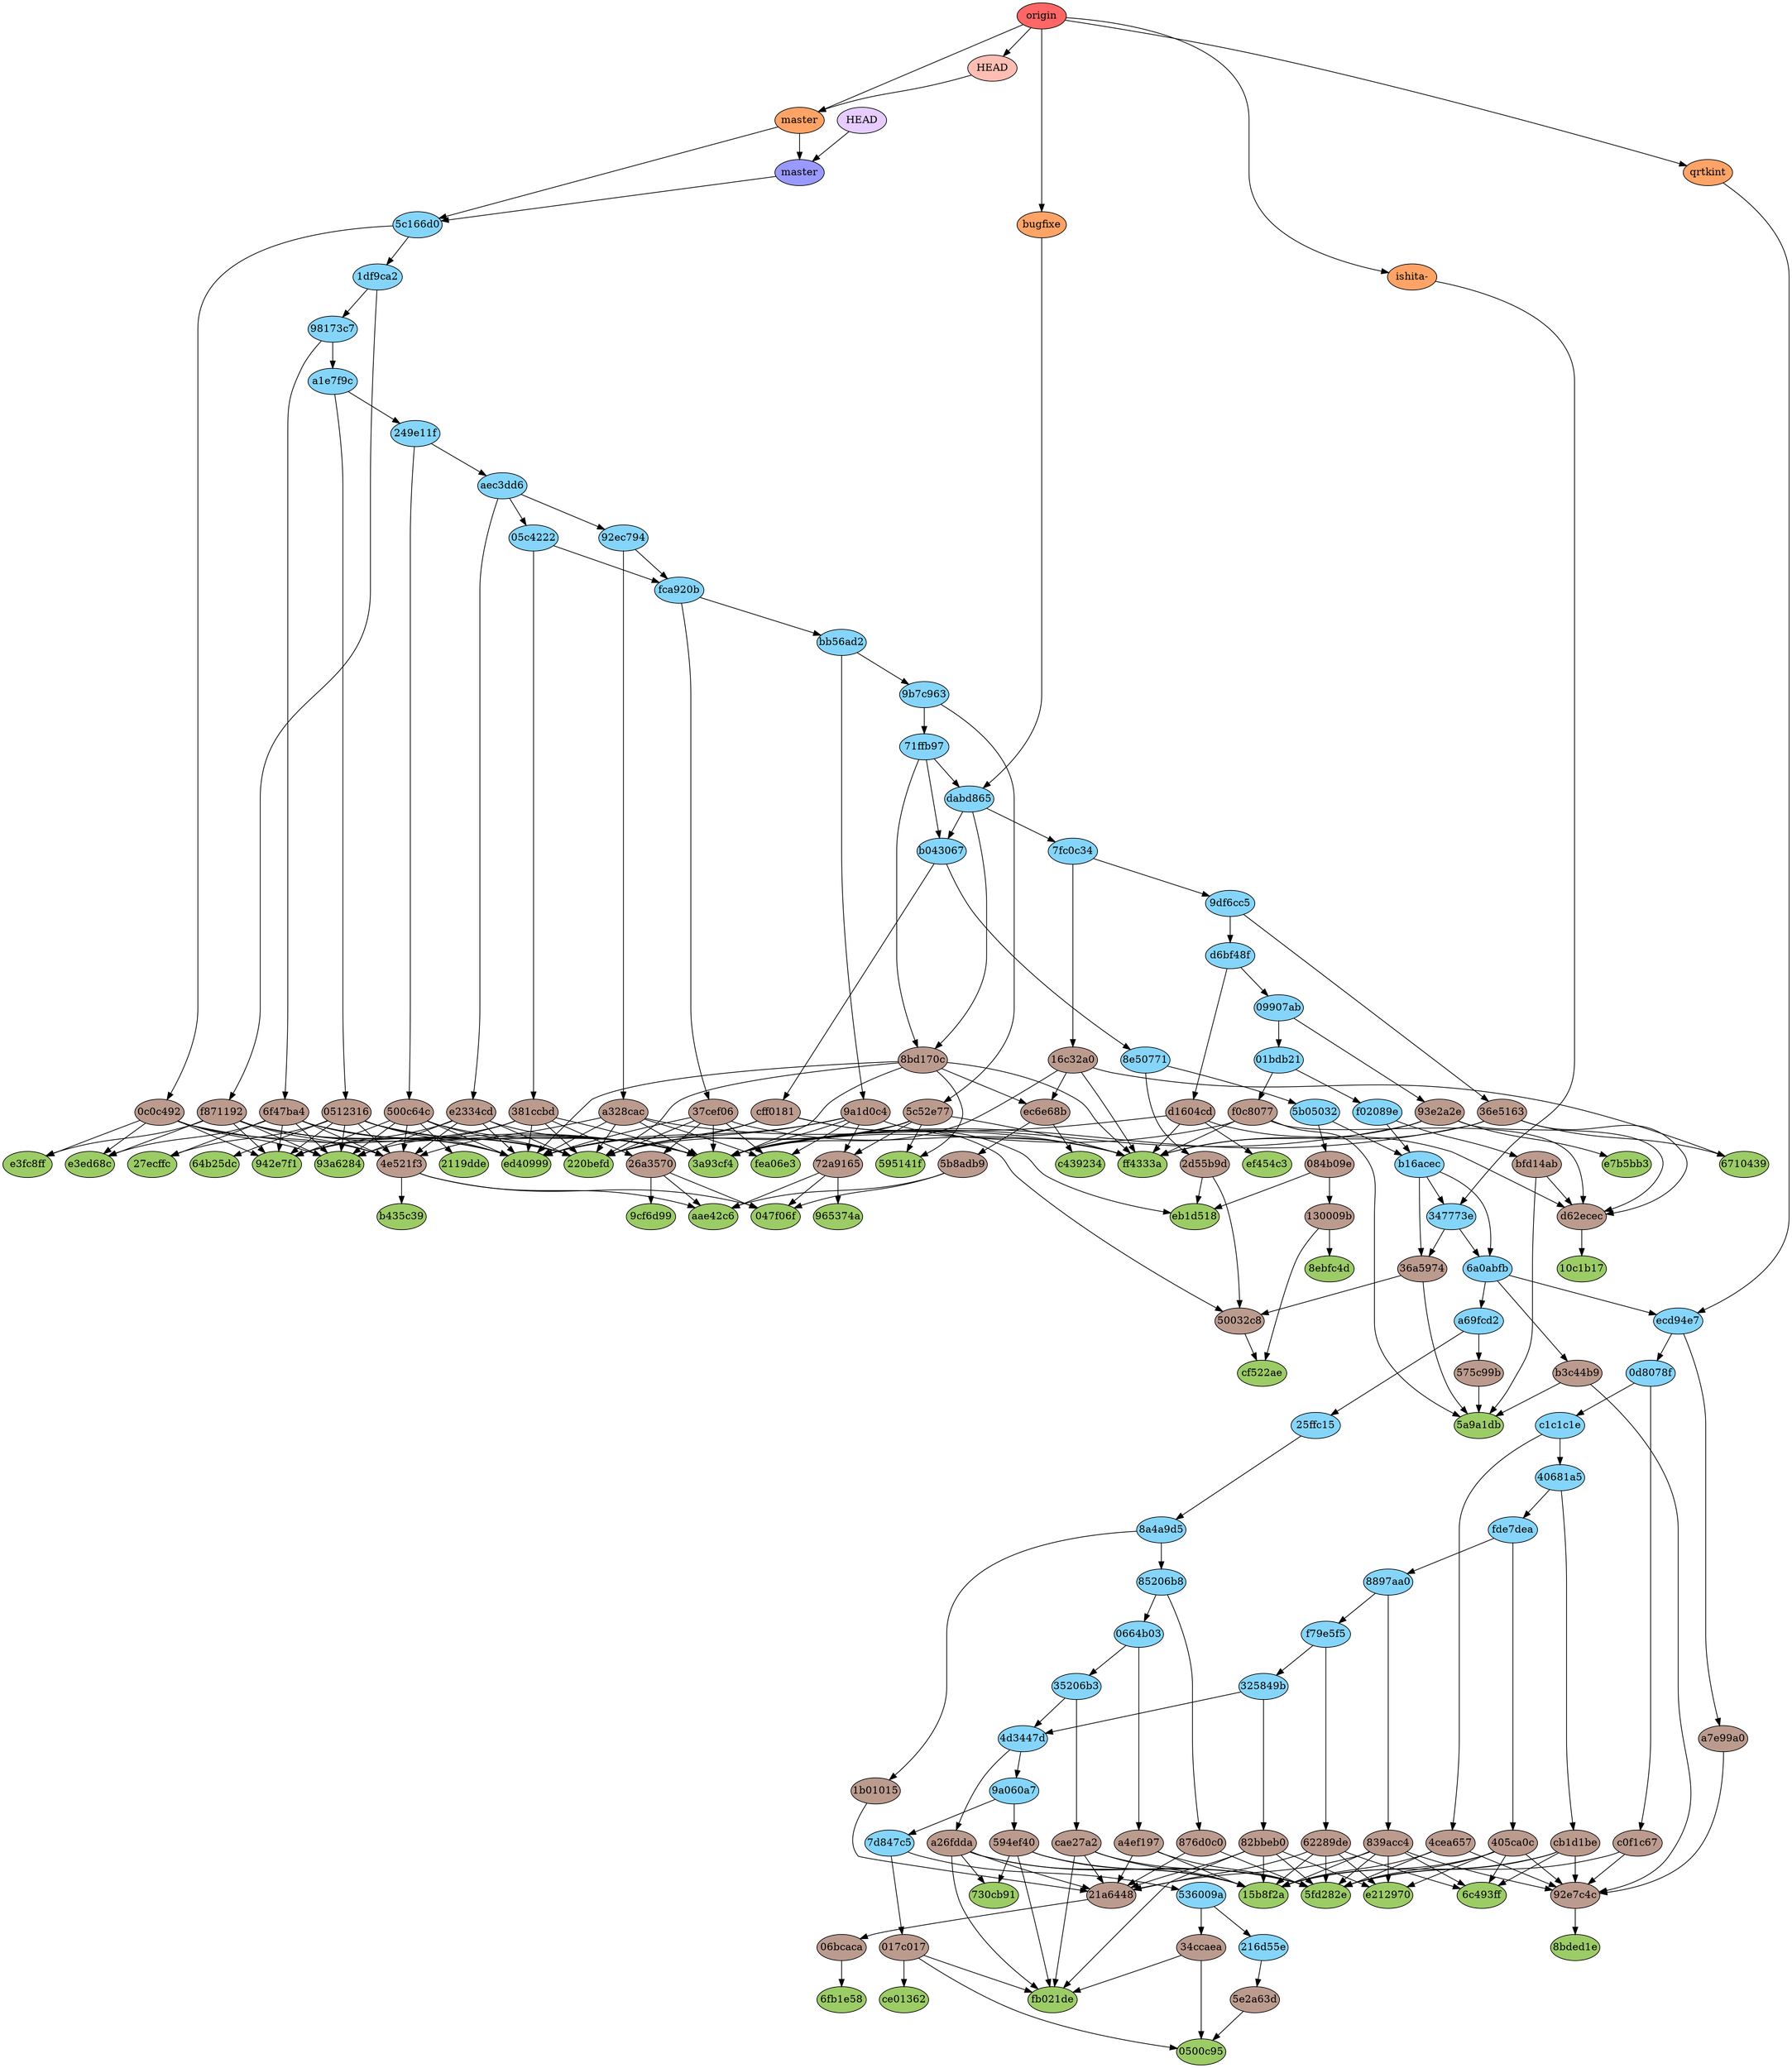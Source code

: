 digraph auto {
	graph [bgcolor=transparent]
	node [fixedsize=true style=filled width=0.95]
	"047f06f6e6db878ae806b4386cb67c5c65669c91" [label="047f06f" fillcolor="#9ccc66"]
	"0500c950fe3e613cc80afd29a1e85a3614adc4c1" [label="0500c95" fillcolor="#9ccc66"]
	"10c1b1732b5a1932a5a3cd221808e5373e6e3ef1" [label="10c1b17" fillcolor="#9ccc66"]
	"15b8f2a8ffc8a7789b65fdcf2505f23ea9e4dde0" [label="15b8f2a" fillcolor="#9ccc66"]
	"2119ddef2b29ced0266014b93022da0040ebf4f9" [label="2119dde" fillcolor="#9ccc66"]
	"220befd3eb187a065f19f1f2a4a3ea4c704ec2a5" [label="220befd" fillcolor="#9ccc66"]
	"27ecffc479c96724b025e0a12fc893d2c41cd76e" [label="27ecffc" fillcolor="#9ccc66"]
	"3a93cf41b073399e5b48da6497bfff6e71da850b" [label="3a93cf4" fillcolor="#9ccc66"]
	"595141fcd64e77dde0ffc167f0c5362eb2e951b0" [label="595141f" fillcolor="#9ccc66"]
	"5a9a1dbdf51e52a58fd230be52b2115935e9c363" [label="5a9a1db" fillcolor="#9ccc66"]
	"5fd282e2f0542f94afaadccaa871b5bc6c871693" [label="5fd282e" fillcolor="#9ccc66"]
	"64b25dc35be3bbd475967bfdefd58223c6245d0c" [label="64b25dc" fillcolor="#9ccc66"]
	"67104398f46ebd220b8af3d016b35fb2ce28f8ec" [label=6710439 fillcolor="#9ccc66"]
	"6c493ff740f9380390d5c9ddef4af18697ac9375" [label="6c493ff" fillcolor="#9ccc66"]
	"6fb1e5822c0f7bd86609bd42f48973979c6fa4ce" [label="6fb1e58" fillcolor="#9ccc66"]
	"730cb91b1592c4a3bb8d80e7ff44d58f1f8a5109" [label="730cb91" fillcolor="#9ccc66"]
	"8bded1e17af7b39ba73e827c0a2414e0e3b9350d" [label="8bded1e" fillcolor="#9ccc66"]
	"8ebfc4d063f6cab545ea313afaaffcea7975fadd" [label="8ebfc4d" fillcolor="#9ccc66"]
	"93a6284696c82bc0aea914e0649326c66cad96df" [label="93a6284" fillcolor="#9ccc66"]
	"942e7f14a3049b6aefa887670ac47e9a0e651308" [label="942e7f1" fillcolor="#9ccc66"]
	"965374ac19f5c8a7ec3686f91665389cc47de4a6" [label="965374a" fillcolor="#9ccc66"]
	"9cf6d992ecfae839009583be6e601309c93bf944" [label="9cf6d99" fillcolor="#9ccc66"]
	aae42c6b70214e6048d4e55a1f51458e465f2ba4 [label=aae42c6 fillcolor="#9ccc66"]
	b435c393f4cc6520bf7798828ee2f5de5afcc956 [label=b435c39 fillcolor="#9ccc66"]
	c4392348ef2c71893965b9c6a57dea7fb0410503 [label=c439234 fillcolor="#9ccc66"]
	ce013625030ba8dba906f756967f9e9ca394464a [label=ce01362 fillcolor="#9ccc66"]
	cf522aecc4925a0bd7f5a736307ba09e1e15bf99 [label=cf522ae fillcolor="#9ccc66"]
	e2129701f1a4d54dc44f03c93bca0a2aec7c5449 [label=e212970 fillcolor="#9ccc66"]
	e3ed68c468356cee1a5644b7b325bda7ba07d34e [label=e3ed68c fillcolor="#9ccc66"]
	e3fc8ff8a408c6790631e18a1e670b92d2c1cc84 [label=e3fc8ff fillcolor="#9ccc66"]
	e7b5bb322a3502e1da7f9b17088b97c2e8d4d744 [label=e7b5bb3 fillcolor="#9ccc66"]
	eb1d518638d2353625c5a2286ed3791f52533c0e [label=eb1d518 fillcolor="#9ccc66"]
	ed40999f04cf5738d7c6dfa77ba878d595c168d2 [label=ed40999 fillcolor="#9ccc66"]
	ef454c32d04038f9943ecaa475051331c241c981 [label=ef454c3 fillcolor="#9ccc66"]
	fb021de9a7f0309ea2792654a349263345427b45 [label=fb021de fillcolor="#9ccc66"]
	fea06e34375a0154992e087ffe529a7d33e86955 [label=fea06e3 fillcolor="#9ccc66"]
	ff4333a7c36c72a3bec7b74c488c035d5bae3860 [label=ff4333a fillcolor="#9ccc66"]
	"017c017c0f523be91f11700c6869a68bae9dc354" [label="017c017" fillcolor="#bc9b8f"]
	"017c017c0f523be91f11700c6869a68bae9dc354" -> "0500c950fe3e613cc80afd29a1e85a3614adc4c1"
	"017c017c0f523be91f11700c6869a68bae9dc354" -> fb021de9a7f0309ea2792654a349263345427b45
	"017c017c0f523be91f11700c6869a68bae9dc354" -> ce013625030ba8dba906f756967f9e9ca394464a
	"051231610ccf4586d1f656590146f32dc46b050f" [label=0512316 fillcolor="#bc9b8f"]
	"051231610ccf4586d1f656590146f32dc46b050f" -> "3a93cf41b073399e5b48da6497bfff6e71da850b"
	"051231610ccf4586d1f656590146f32dc46b050f" -> "220befd3eb187a065f19f1f2a4a3ea4c704ec2a5"
	"051231610ccf4586d1f656590146f32dc46b050f" -> ed40999f04cf5738d7c6dfa77ba878d595c168d2
	"051231610ccf4586d1f656590146f32dc46b050f" -> "4e521f3dc57adade39669ecf02a6972651310b96"
	"051231610ccf4586d1f656590146f32dc46b050f" -> "93a6284696c82bc0aea914e0649326c66cad96df"
	"051231610ccf4586d1f656590146f32dc46b050f" -> "27ecffc479c96724b025e0a12fc893d2c41cd76e"
	"051231610ccf4586d1f656590146f32dc46b050f" -> "64b25dc35be3bbd475967bfdefd58223c6245d0c"
	"051231610ccf4586d1f656590146f32dc46b050f" -> "942e7f14a3049b6aefa887670ac47e9a0e651308"
	"06bcaca59743d4c87d02beb82136ecce44b02364" [label="06bcaca" fillcolor="#bc9b8f"]
	"06bcaca59743d4c87d02beb82136ecce44b02364" -> "6fb1e5822c0f7bd86609bd42f48973979c6fa4ce"
	"084b09eaffb40d8fef97311298755302b6366498" [label="084b09e" fillcolor="#bc9b8f"]
	"084b09eaffb40d8fef97311298755302b6366498" -> "130009bf220bd52230013f628356b76bec6cda5f"
	"084b09eaffb40d8fef97311298755302b6366498" -> eb1d518638d2353625c5a2286ed3791f52533c0e
	"0c0c492902e2fefc27040797482748c2833edec6" [label="0c0c492" fillcolor="#bc9b8f"]
	"0c0c492902e2fefc27040797482748c2833edec6" -> "3a93cf41b073399e5b48da6497bfff6e71da850b"
	"0c0c492902e2fefc27040797482748c2833edec6" -> "4e521f3dc57adade39669ecf02a6972651310b96"
	"0c0c492902e2fefc27040797482748c2833edec6" -> "93a6284696c82bc0aea914e0649326c66cad96df"
	"0c0c492902e2fefc27040797482748c2833edec6" -> e3fc8ff8a408c6790631e18a1e670b92d2c1cc84
	"0c0c492902e2fefc27040797482748c2833edec6" -> e3ed68c468356cee1a5644b7b325bda7ba07d34e
	"0c0c492902e2fefc27040797482748c2833edec6" -> "942e7f14a3049b6aefa887670ac47e9a0e651308"
	"130009bf220bd52230013f628356b76bec6cda5f" [label="130009b" fillcolor="#bc9b8f"]
	"130009bf220bd52230013f628356b76bec6cda5f" -> "8ebfc4d063f6cab545ea313afaaffcea7975fadd"
	"130009bf220bd52230013f628356b76bec6cda5f" -> cf522aecc4925a0bd7f5a736307ba09e1e15bf99
	"16c32a0e65eed20bfb4bc150031121300c370329" [label="16c32a0" fillcolor="#bc9b8f"]
	"16c32a0e65eed20bfb4bc150031121300c370329" -> "3a93cf41b073399e5b48da6497bfff6e71da850b"
	"16c32a0e65eed20bfb4bc150031121300c370329" -> ec6e68b0782d7c1591e96a778d9e127744d5b249
	"16c32a0e65eed20bfb4bc150031121300c370329" -> "67104398f46ebd220b8af3d016b35fb2ce28f8ec"
	"16c32a0e65eed20bfb4bc150031121300c370329" -> ff4333a7c36c72a3bec7b74c488c035d5bae3860
	"1b010156358f5005bcf00ccd5638bf1d668d772d" [label="1b01015" fillcolor="#bc9b8f"]
	"1b010156358f5005bcf00ccd5638bf1d668d772d" -> "21a644868b89f8ad0829b4bf935170b3c5ec7bc2"
	"21a644868b89f8ad0829b4bf935170b3c5ec7bc2" [label="21a6448" fillcolor="#bc9b8f"]
	"21a644868b89f8ad0829b4bf935170b3c5ec7bc2" -> "06bcaca59743d4c87d02beb82136ecce44b02364"
	"26a35707b87b65f399cd4229848101f64dd28367" [label="26a3570" fillcolor="#bc9b8f"]
	"26a35707b87b65f399cd4229848101f64dd28367" -> aae42c6b70214e6048d4e55a1f51458e465f2ba4
	"26a35707b87b65f399cd4229848101f64dd28367" -> "047f06f6e6db878ae806b4386cb67c5c65669c91"
	"26a35707b87b65f399cd4229848101f64dd28367" -> "9cf6d992ecfae839009583be6e601309c93bf944"
	"2d55b9d1ed29a874f7a7683ffe64aa2a127f5781" [label="2d55b9d" fillcolor="#bc9b8f"]
	"2d55b9d1ed29a874f7a7683ffe64aa2a127f5781" -> "50032c85c726aacc24d9f39c43c0d53a4671e74f"
	"2d55b9d1ed29a874f7a7683ffe64aa2a127f5781" -> eb1d518638d2353625c5a2286ed3791f52533c0e
	"34ccaea9e7c1848709f302f29c86475cf06c8774" [label="34ccaea" fillcolor="#bc9b8f"]
	"34ccaea9e7c1848709f302f29c86475cf06c8774" -> "0500c950fe3e613cc80afd29a1e85a3614adc4c1"
	"34ccaea9e7c1848709f302f29c86475cf06c8774" -> fb021de9a7f0309ea2792654a349263345427b45
	"36a5974b578ee0723f44a128769d9be70db9051a" [label="36a5974" fillcolor="#bc9b8f"]
	"36a5974b578ee0723f44a128769d9be70db9051a" -> "50032c85c726aacc24d9f39c43c0d53a4671e74f"
	"36a5974b578ee0723f44a128769d9be70db9051a" -> "5a9a1dbdf51e52a58fd230be52b2115935e9c363"
	"36e51630a32d4bd97dc846291baa7a18c863f31f" [label="36e5163" fillcolor="#bc9b8f"]
	"36e51630a32d4bd97dc846291baa7a18c863f31f" -> "3a93cf41b073399e5b48da6497bfff6e71da850b"
	"36e51630a32d4bd97dc846291baa7a18c863f31f" -> d62ececaf2f09b64099ea7014858d559a3cf6769
	"36e51630a32d4bd97dc846291baa7a18c863f31f" -> "67104398f46ebd220b8af3d016b35fb2ce28f8ec"
	"36e51630a32d4bd97dc846291baa7a18c863f31f" -> ff4333a7c36c72a3bec7b74c488c035d5bae3860
	"37cef06fb0f583f8d4fbfd1a8042c60c6123558c" [label="37cef06" fillcolor="#bc9b8f"]
	"37cef06fb0f583f8d4fbfd1a8042c60c6123558c" -> "3a93cf41b073399e5b48da6497bfff6e71da850b"
	"37cef06fb0f583f8d4fbfd1a8042c60c6123558c" -> "220befd3eb187a065f19f1f2a4a3ea4c704ec2a5"
	"37cef06fb0f583f8d4fbfd1a8042c60c6123558c" -> ed40999f04cf5738d7c6dfa77ba878d595c168d2
	"37cef06fb0f583f8d4fbfd1a8042c60c6123558c" -> "26a35707b87b65f399cd4229848101f64dd28367"
	"37cef06fb0f583f8d4fbfd1a8042c60c6123558c" -> fea06e34375a0154992e087ffe529a7d33e86955
	"37cef06fb0f583f8d4fbfd1a8042c60c6123558c" -> ff4333a7c36c72a3bec7b74c488c035d5bae3860
	"381ccbd20e0a050aed6a40d4ffba392e8477c9ad" [label="381ccbd" fillcolor="#bc9b8f"]
	"381ccbd20e0a050aed6a40d4ffba392e8477c9ad" -> "3a93cf41b073399e5b48da6497bfff6e71da850b"
	"381ccbd20e0a050aed6a40d4ffba392e8477c9ad" -> "220befd3eb187a065f19f1f2a4a3ea4c704ec2a5"
	"381ccbd20e0a050aed6a40d4ffba392e8477c9ad" -> ed40999f04cf5738d7c6dfa77ba878d595c168d2
	"381ccbd20e0a050aed6a40d4ffba392e8477c9ad" -> "26a35707b87b65f399cd4229848101f64dd28367"
	"381ccbd20e0a050aed6a40d4ffba392e8477c9ad" -> "93a6284696c82bc0aea914e0649326c66cad96df"
	"381ccbd20e0a050aed6a40d4ffba392e8477c9ad" -> "942e7f14a3049b6aefa887670ac47e9a0e651308"
	"405ca0c5e17ede938b76a52a8ac1c328c82356da" [label="405ca0c" fillcolor="#bc9b8f"]
	"405ca0c5e17ede938b76a52a8ac1c328c82356da" -> "92e7c4cda217a44682c48afe86d7c16f9dc950c6"
	"405ca0c5e17ede938b76a52a8ac1c328c82356da" -> e2129701f1a4d54dc44f03c93bca0a2aec7c5449
	"405ca0c5e17ede938b76a52a8ac1c328c82356da" -> "6c493ff740f9380390d5c9ddef4af18697ac9375"
	"405ca0c5e17ede938b76a52a8ac1c328c82356da" -> "15b8f2a8ffc8a7789b65fdcf2505f23ea9e4dde0"
	"405ca0c5e17ede938b76a52a8ac1c328c82356da" -> "5fd282e2f0542f94afaadccaa871b5bc6c871693"
	"4cea657c4ec7c23642d6d9180e7225ab68758f57" [label="4cea657" fillcolor="#bc9b8f"]
	"4cea657c4ec7c23642d6d9180e7225ab68758f57" -> "92e7c4cda217a44682c48afe86d7c16f9dc950c6"
	"4cea657c4ec7c23642d6d9180e7225ab68758f57" -> "15b8f2a8ffc8a7789b65fdcf2505f23ea9e4dde0"
	"4cea657c4ec7c23642d6d9180e7225ab68758f57" -> "5fd282e2f0542f94afaadccaa871b5bc6c871693"
	"4e521f3dc57adade39669ecf02a6972651310b96" [label="4e521f3" fillcolor="#bc9b8f"]
	"4e521f3dc57adade39669ecf02a6972651310b96" -> aae42c6b70214e6048d4e55a1f51458e465f2ba4
	"4e521f3dc57adade39669ecf02a6972651310b96" -> "047f06f6e6db878ae806b4386cb67c5c65669c91"
	"4e521f3dc57adade39669ecf02a6972651310b96" -> b435c393f4cc6520bf7798828ee2f5de5afcc956
	"50032c85c726aacc24d9f39c43c0d53a4671e74f" [label="50032c8" fillcolor="#bc9b8f"]
	"50032c85c726aacc24d9f39c43c0d53a4671e74f" -> cf522aecc4925a0bd7f5a736307ba09e1e15bf99
	"500c64c355e4d304d00fb944af089053a32d45a4" [label="500c64c" fillcolor="#bc9b8f"]
	"500c64c355e4d304d00fb944af089053a32d45a4" -> "3a93cf41b073399e5b48da6497bfff6e71da850b"
	"500c64c355e4d304d00fb944af089053a32d45a4" -> "220befd3eb187a065f19f1f2a4a3ea4c704ec2a5"
	"500c64c355e4d304d00fb944af089053a32d45a4" -> ed40999f04cf5738d7c6dfa77ba878d595c168d2
	"500c64c355e4d304d00fb944af089053a32d45a4" -> "4e521f3dc57adade39669ecf02a6972651310b96"
	"500c64c355e4d304d00fb944af089053a32d45a4" -> "93a6284696c82bc0aea914e0649326c66cad96df"
	"500c64c355e4d304d00fb944af089053a32d45a4" -> "942e7f14a3049b6aefa887670ac47e9a0e651308"
	"500c64c355e4d304d00fb944af089053a32d45a4" -> "2119ddef2b29ced0266014b93022da0040ebf4f9"
	"575c99b938ea3e9a76ea6d30d952d8e784e2ece2" [label="575c99b" fillcolor="#bc9b8f"]
	"575c99b938ea3e9a76ea6d30d952d8e784e2ece2" -> "5a9a1dbdf51e52a58fd230be52b2115935e9c363"
	"594ef40d834e66d93ce1b05d22bdf6cab760e086" [label="594ef40" fillcolor="#bc9b8f"]
	"594ef40d834e66d93ce1b05d22bdf6cab760e086" -> "730cb91b1592c4a3bb8d80e7ff44d58f1f8a5109"
	"594ef40d834e66d93ce1b05d22bdf6cab760e086" -> fb021de9a7f0309ea2792654a349263345427b45
	"594ef40d834e66d93ce1b05d22bdf6cab760e086" -> "15b8f2a8ffc8a7789b65fdcf2505f23ea9e4dde0"
	"594ef40d834e66d93ce1b05d22bdf6cab760e086" -> "5fd282e2f0542f94afaadccaa871b5bc6c871693"
	"5b8adb9767b65f0048b392f2207f5531ee5f2cb1" [label="5b8adb9" fillcolor="#bc9b8f"]
	"5b8adb9767b65f0048b392f2207f5531ee5f2cb1" -> aae42c6b70214e6048d4e55a1f51458e465f2ba4
	"5b8adb9767b65f0048b392f2207f5531ee5f2cb1" -> "047f06f6e6db878ae806b4386cb67c5c65669c91"
	"5c52e77773d0f0b49c01f421480a0adaceac06d8" [label="5c52e77" fillcolor="#bc9b8f"]
	"5c52e77773d0f0b49c01f421480a0adaceac06d8" -> "3a93cf41b073399e5b48da6497bfff6e71da850b"
	"5c52e77773d0f0b49c01f421480a0adaceac06d8" -> "220befd3eb187a065f19f1f2a4a3ea4c704ec2a5"
	"5c52e77773d0f0b49c01f421480a0adaceac06d8" -> ed40999f04cf5738d7c6dfa77ba878d595c168d2
	"5c52e77773d0f0b49c01f421480a0adaceac06d8" -> "72a91652a604da27bd456e395ba32dc235184958"
	"5c52e77773d0f0b49c01f421480a0adaceac06d8" -> "595141fcd64e77dde0ffc167f0c5362eb2e951b0"
	"5c52e77773d0f0b49c01f421480a0adaceac06d8" -> ff4333a7c36c72a3bec7b74c488c035d5bae3860
	"5e2a63d50da7537848875bfd4c26551eb4e3db16" [label="5e2a63d" fillcolor="#bc9b8f"]
	"5e2a63d50da7537848875bfd4c26551eb4e3db16" -> "0500c950fe3e613cc80afd29a1e85a3614adc4c1"
	"62289de7e61c4557c1958b33e6f0e415991a4c84" [label="62289de" fillcolor="#bc9b8f"]
	"62289de7e61c4557c1958b33e6f0e415991a4c84" -> "21a644868b89f8ad0829b4bf935170b3c5ec7bc2"
	"62289de7e61c4557c1958b33e6f0e415991a4c84" -> e2129701f1a4d54dc44f03c93bca0a2aec7c5449
	"62289de7e61c4557c1958b33e6f0e415991a4c84" -> "6c493ff740f9380390d5c9ddef4af18697ac9375"
	"62289de7e61c4557c1958b33e6f0e415991a4c84" -> "15b8f2a8ffc8a7789b65fdcf2505f23ea9e4dde0"
	"62289de7e61c4557c1958b33e6f0e415991a4c84" -> "5fd282e2f0542f94afaadccaa871b5bc6c871693"
	"6f47ba4fc5900bfc23488a16968458d453a34137" [label="6f47ba4" fillcolor="#bc9b8f"]
	"6f47ba4fc5900bfc23488a16968458d453a34137" -> "3a93cf41b073399e5b48da6497bfff6e71da850b"
	"6f47ba4fc5900bfc23488a16968458d453a34137" -> "220befd3eb187a065f19f1f2a4a3ea4c704ec2a5"
	"6f47ba4fc5900bfc23488a16968458d453a34137" -> ed40999f04cf5738d7c6dfa77ba878d595c168d2
	"6f47ba4fc5900bfc23488a16968458d453a34137" -> "4e521f3dc57adade39669ecf02a6972651310b96"
	"6f47ba4fc5900bfc23488a16968458d453a34137" -> "93a6284696c82bc0aea914e0649326c66cad96df"
	"6f47ba4fc5900bfc23488a16968458d453a34137" -> "27ecffc479c96724b025e0a12fc893d2c41cd76e"
	"6f47ba4fc5900bfc23488a16968458d453a34137" -> e3ed68c468356cee1a5644b7b325bda7ba07d34e
	"6f47ba4fc5900bfc23488a16968458d453a34137" -> "942e7f14a3049b6aefa887670ac47e9a0e651308"
	"72a91652a604da27bd456e395ba32dc235184958" [label="72a9165" fillcolor="#bc9b8f"]
	"72a91652a604da27bd456e395ba32dc235184958" -> aae42c6b70214e6048d4e55a1f51458e465f2ba4
	"72a91652a604da27bd456e395ba32dc235184958" -> "047f06f6e6db878ae806b4386cb67c5c65669c91"
	"72a91652a604da27bd456e395ba32dc235184958" -> "965374ac19f5c8a7ec3686f91665389cc47de4a6"
	"82bbeb0a66df6b88b52bc884593b74ae602ee384" [label="82bbeb0" fillcolor="#bc9b8f"]
	"82bbeb0a66df6b88b52bc884593b74ae602ee384" -> "21a644868b89f8ad0829b4bf935170b3c5ec7bc2"
	"82bbeb0a66df6b88b52bc884593b74ae602ee384" -> e2129701f1a4d54dc44f03c93bca0a2aec7c5449
	"82bbeb0a66df6b88b52bc884593b74ae602ee384" -> fb021de9a7f0309ea2792654a349263345427b45
	"82bbeb0a66df6b88b52bc884593b74ae602ee384" -> "15b8f2a8ffc8a7789b65fdcf2505f23ea9e4dde0"
	"82bbeb0a66df6b88b52bc884593b74ae602ee384" -> "5fd282e2f0542f94afaadccaa871b5bc6c871693"
	"839acc4379efc3e421de68a36141486071891978" [label="839acc4" fillcolor="#bc9b8f"]
	"839acc4379efc3e421de68a36141486071891978" -> "92e7c4cda217a44682c48afe86d7c16f9dc950c6"
	"839acc4379efc3e421de68a36141486071891978" -> "21a644868b89f8ad0829b4bf935170b3c5ec7bc2"
	"839acc4379efc3e421de68a36141486071891978" -> e2129701f1a4d54dc44f03c93bca0a2aec7c5449
	"839acc4379efc3e421de68a36141486071891978" -> "6c493ff740f9380390d5c9ddef4af18697ac9375"
	"839acc4379efc3e421de68a36141486071891978" -> "15b8f2a8ffc8a7789b65fdcf2505f23ea9e4dde0"
	"839acc4379efc3e421de68a36141486071891978" -> "5fd282e2f0542f94afaadccaa871b5bc6c871693"
	"876d0c02a0679e783a6fdf223f8e1a6938002c7d" [label="876d0c0" fillcolor="#bc9b8f"]
	"876d0c02a0679e783a6fdf223f8e1a6938002c7d" -> "21a644868b89f8ad0829b4bf935170b3c5ec7bc2"
	"876d0c02a0679e783a6fdf223f8e1a6938002c7d" -> "5fd282e2f0542f94afaadccaa871b5bc6c871693"
	"8bd170cba01434d182d940b3305fa298cee05de0" [label="8bd170c" fillcolor="#bc9b8f"]
	"8bd170cba01434d182d940b3305fa298cee05de0" -> "3a93cf41b073399e5b48da6497bfff6e71da850b"
	"8bd170cba01434d182d940b3305fa298cee05de0" -> "220befd3eb187a065f19f1f2a4a3ea4c704ec2a5"
	"8bd170cba01434d182d940b3305fa298cee05de0" -> ed40999f04cf5738d7c6dfa77ba878d595c168d2
	"8bd170cba01434d182d940b3305fa298cee05de0" -> ec6e68b0782d7c1591e96a778d9e127744d5b249
	"8bd170cba01434d182d940b3305fa298cee05de0" -> "595141fcd64e77dde0ffc167f0c5362eb2e951b0"
	"8bd170cba01434d182d940b3305fa298cee05de0" -> ff4333a7c36c72a3bec7b74c488c035d5bae3860
	"92e7c4cda217a44682c48afe86d7c16f9dc950c6" [label="92e7c4c" fillcolor="#bc9b8f"]
	"92e7c4cda217a44682c48afe86d7c16f9dc950c6" -> "8bded1e17af7b39ba73e827c0a2414e0e3b9350d"
	"93e2a2efdaab3c09f06a2710a9c1244da0d112fe" [label="93e2a2e" fillcolor="#bc9b8f"]
	"93e2a2efdaab3c09f06a2710a9c1244da0d112fe" -> "3a93cf41b073399e5b48da6497bfff6e71da850b"
	"93e2a2efdaab3c09f06a2710a9c1244da0d112fe" -> d62ececaf2f09b64099ea7014858d559a3cf6769
	"93e2a2efdaab3c09f06a2710a9c1244da0d112fe" -> e7b5bb322a3502e1da7f9b17088b97c2e8d4d744
	"93e2a2efdaab3c09f06a2710a9c1244da0d112fe" -> ff4333a7c36c72a3bec7b74c488c035d5bae3860
	"9a1d0c4e4620e55f7943c9852ec035b0a32703e8" [label="9a1d0c4" fillcolor="#bc9b8f"]
	"9a1d0c4e4620e55f7943c9852ec035b0a32703e8" -> "3a93cf41b073399e5b48da6497bfff6e71da850b"
	"9a1d0c4e4620e55f7943c9852ec035b0a32703e8" -> "220befd3eb187a065f19f1f2a4a3ea4c704ec2a5"
	"9a1d0c4e4620e55f7943c9852ec035b0a32703e8" -> ed40999f04cf5738d7c6dfa77ba878d595c168d2
	"9a1d0c4e4620e55f7943c9852ec035b0a32703e8" -> "72a91652a604da27bd456e395ba32dc235184958"
	"9a1d0c4e4620e55f7943c9852ec035b0a32703e8" -> fea06e34375a0154992e087ffe529a7d33e86955
	"9a1d0c4e4620e55f7943c9852ec035b0a32703e8" -> ff4333a7c36c72a3bec7b74c488c035d5bae3860
	a26fddad45afafbf68d4e54d2aa3a3d2bfdfcec4 [label=a26fdda fillcolor="#bc9b8f"]
	a26fddad45afafbf68d4e54d2aa3a3d2bfdfcec4 -> "21a644868b89f8ad0829b4bf935170b3c5ec7bc2"
	a26fddad45afafbf68d4e54d2aa3a3d2bfdfcec4 -> "730cb91b1592c4a3bb8d80e7ff44d58f1f8a5109"
	a26fddad45afafbf68d4e54d2aa3a3d2bfdfcec4 -> fb021de9a7f0309ea2792654a349263345427b45
	a26fddad45afafbf68d4e54d2aa3a3d2bfdfcec4 -> "15b8f2a8ffc8a7789b65fdcf2505f23ea9e4dde0"
	a26fddad45afafbf68d4e54d2aa3a3d2bfdfcec4 -> "5fd282e2f0542f94afaadccaa871b5bc6c871693"
	a328cacab179c3148c5b709da0dc3d4c880e336f [label=a328cac fillcolor="#bc9b8f"]
	a328cacab179c3148c5b709da0dc3d4c880e336f -> "3a93cf41b073399e5b48da6497bfff6e71da850b"
	a328cacab179c3148c5b709da0dc3d4c880e336f -> "220befd3eb187a065f19f1f2a4a3ea4c704ec2a5"
	a328cacab179c3148c5b709da0dc3d4c880e336f -> ed40999f04cf5738d7c6dfa77ba878d595c168d2
	a328cacab179c3148c5b709da0dc3d4c880e336f -> "4e521f3dc57adade39669ecf02a6972651310b96"
	a328cacab179c3148c5b709da0dc3d4c880e336f -> fea06e34375a0154992e087ffe529a7d33e86955
	a328cacab179c3148c5b709da0dc3d4c880e336f -> ff4333a7c36c72a3bec7b74c488c035d5bae3860
	a4ef1977deebe59f6b348ff715d4fc82ae68c660 [label=a4ef197 fillcolor="#bc9b8f"]
	a4ef1977deebe59f6b348ff715d4fc82ae68c660 -> "21a644868b89f8ad0829b4bf935170b3c5ec7bc2"
	a4ef1977deebe59f6b348ff715d4fc82ae68c660 -> "15b8f2a8ffc8a7789b65fdcf2505f23ea9e4dde0"
	a4ef1977deebe59f6b348ff715d4fc82ae68c660 -> "5fd282e2f0542f94afaadccaa871b5bc6c871693"
	a7e99a0070d84f9009827b93403caf11369262a5 [label=a7e99a0 fillcolor="#bc9b8f"]
	a7e99a0070d84f9009827b93403caf11369262a5 -> "92e7c4cda217a44682c48afe86d7c16f9dc950c6"
	b3c44b94118878abea7475becd8b91ef950b1251 [label=b3c44b9 fillcolor="#bc9b8f"]
	b3c44b94118878abea7475becd8b91ef950b1251 -> "92e7c4cda217a44682c48afe86d7c16f9dc950c6"
	b3c44b94118878abea7475becd8b91ef950b1251 -> "5a9a1dbdf51e52a58fd230be52b2115935e9c363"
	bfd14ab64f3345aa866dd45017c58aa3908436be [label=bfd14ab fillcolor="#bc9b8f"]
	bfd14ab64f3345aa866dd45017c58aa3908436be -> d62ececaf2f09b64099ea7014858d559a3cf6769
	bfd14ab64f3345aa866dd45017c58aa3908436be -> "5a9a1dbdf51e52a58fd230be52b2115935e9c363"
	c0f1c67c004366b9260141bd9a2a2991f70816ba [label=c0f1c67 fillcolor="#bc9b8f"]
	c0f1c67c004366b9260141bd9a2a2991f70816ba -> "92e7c4cda217a44682c48afe86d7c16f9dc950c6"
	c0f1c67c004366b9260141bd9a2a2991f70816ba -> "5fd282e2f0542f94afaadccaa871b5bc6c871693"
	cae27a22a8dec2bfdae6f20525c2c0eb19e52e75 [label=cae27a2 fillcolor="#bc9b8f"]
	cae27a22a8dec2bfdae6f20525c2c0eb19e52e75 -> "21a644868b89f8ad0829b4bf935170b3c5ec7bc2"
	cae27a22a8dec2bfdae6f20525c2c0eb19e52e75 -> fb021de9a7f0309ea2792654a349263345427b45
	cae27a22a8dec2bfdae6f20525c2c0eb19e52e75 -> "15b8f2a8ffc8a7789b65fdcf2505f23ea9e4dde0"
	cae27a22a8dec2bfdae6f20525c2c0eb19e52e75 -> "5fd282e2f0542f94afaadccaa871b5bc6c871693"
	cb1d1be4f068c0f7aaa4b7162d3727b643247b56 [label=cb1d1be fillcolor="#bc9b8f"]
	cb1d1be4f068c0f7aaa4b7162d3727b643247b56 -> "92e7c4cda217a44682c48afe86d7c16f9dc950c6"
	cb1d1be4f068c0f7aaa4b7162d3727b643247b56 -> "6c493ff740f9380390d5c9ddef4af18697ac9375"
	cb1d1be4f068c0f7aaa4b7162d3727b643247b56 -> "15b8f2a8ffc8a7789b65fdcf2505f23ea9e4dde0"
	cb1d1be4f068c0f7aaa4b7162d3727b643247b56 -> "5fd282e2f0542f94afaadccaa871b5bc6c871693"
	cff0181e1512766751420884eb954feaec02aebd [label=cff0181 fillcolor="#bc9b8f"]
	cff0181e1512766751420884eb954feaec02aebd -> "220befd3eb187a065f19f1f2a4a3ea4c704ec2a5"
	cff0181e1512766751420884eb954feaec02aebd -> ed40999f04cf5738d7c6dfa77ba878d595c168d2
	cff0181e1512766751420884eb954feaec02aebd -> "50032c85c726aacc24d9f39c43c0d53a4671e74f"
	cff0181e1512766751420884eb954feaec02aebd -> eb1d518638d2353625c5a2286ed3791f52533c0e
	d1604cd3a4607dfd88f97927d091213339a3d942 [label=d1604cd fillcolor="#bc9b8f"]
	d1604cd3a4607dfd88f97927d091213339a3d942 -> "3a93cf41b073399e5b48da6497bfff6e71da850b"
	d1604cd3a4607dfd88f97927d091213339a3d942 -> d62ececaf2f09b64099ea7014858d559a3cf6769
	d1604cd3a4607dfd88f97927d091213339a3d942 -> ef454c32d04038f9943ecaa475051331c241c981
	d1604cd3a4607dfd88f97927d091213339a3d942 -> ff4333a7c36c72a3bec7b74c488c035d5bae3860
	d62ececaf2f09b64099ea7014858d559a3cf6769 [label=d62ecec fillcolor="#bc9b8f"]
	d62ececaf2f09b64099ea7014858d559a3cf6769 -> "10c1b1732b5a1932a5a3cd221808e5373e6e3ef1"
	e2334cdd97cfd4f2626c81e1864f29946b1f4243 [label=e2334cd fillcolor="#bc9b8f"]
	e2334cdd97cfd4f2626c81e1864f29946b1f4243 -> "3a93cf41b073399e5b48da6497bfff6e71da850b"
	e2334cdd97cfd4f2626c81e1864f29946b1f4243 -> "220befd3eb187a065f19f1f2a4a3ea4c704ec2a5"
	e2334cdd97cfd4f2626c81e1864f29946b1f4243 -> ed40999f04cf5738d7c6dfa77ba878d595c168d2
	e2334cdd97cfd4f2626c81e1864f29946b1f4243 -> "4e521f3dc57adade39669ecf02a6972651310b96"
	e2334cdd97cfd4f2626c81e1864f29946b1f4243 -> "93a6284696c82bc0aea914e0649326c66cad96df"
	e2334cdd97cfd4f2626c81e1864f29946b1f4243 -> "942e7f14a3049b6aefa887670ac47e9a0e651308"
	ec6e68b0782d7c1591e96a778d9e127744d5b249 [label=ec6e68b fillcolor="#bc9b8f"]
	ec6e68b0782d7c1591e96a778d9e127744d5b249 -> "5b8adb9767b65f0048b392f2207f5531ee5f2cb1"
	ec6e68b0782d7c1591e96a778d9e127744d5b249 -> c4392348ef2c71893965b9c6a57dea7fb0410503
	f0c8077b2e49f2a41ca2c1d6ac6327527e383712 [label=f0c8077 fillcolor="#bc9b8f"]
	f0c8077b2e49f2a41ca2c1d6ac6327527e383712 -> "3a93cf41b073399e5b48da6497bfff6e71da850b"
	f0c8077b2e49f2a41ca2c1d6ac6327527e383712 -> d62ececaf2f09b64099ea7014858d559a3cf6769
	f0c8077b2e49f2a41ca2c1d6ac6327527e383712 -> "5a9a1dbdf51e52a58fd230be52b2115935e9c363"
	f0c8077b2e49f2a41ca2c1d6ac6327527e383712 -> ff4333a7c36c72a3bec7b74c488c035d5bae3860
	f8711924403306d91d75e711dcd5195c7f0fb90b [label=f871192 fillcolor="#bc9b8f"]
	f8711924403306d91d75e711dcd5195c7f0fb90b -> "3a93cf41b073399e5b48da6497bfff6e71da850b"
	f8711924403306d91d75e711dcd5195c7f0fb90b -> "220befd3eb187a065f19f1f2a4a3ea4c704ec2a5"
	f8711924403306d91d75e711dcd5195c7f0fb90b -> ed40999f04cf5738d7c6dfa77ba878d595c168d2
	f8711924403306d91d75e711dcd5195c7f0fb90b -> "4e521f3dc57adade39669ecf02a6972651310b96"
	f8711924403306d91d75e711dcd5195c7f0fb90b -> "93a6284696c82bc0aea914e0649326c66cad96df"
	f8711924403306d91d75e711dcd5195c7f0fb90b -> e3fc8ff8a408c6790631e18a1e670b92d2c1cc84
	f8711924403306d91d75e711dcd5195c7f0fb90b -> e3ed68c468356cee1a5644b7b325bda7ba07d34e
	f8711924403306d91d75e711dcd5195c7f0fb90b -> "942e7f14a3049b6aefa887670ac47e9a0e651308"
	"01bdb21f12ac7cbbf863d08f8732757cb72662c6" [label="01bdb21" fillcolor="#85d5fa"]
	"01bdb21f12ac7cbbf863d08f8732757cb72662c6" -> f0c8077b2e49f2a41ca2c1d6ac6327527e383712
	"01bdb21f12ac7cbbf863d08f8732757cb72662c6" -> f02089ef731ce10eb412032b79b45078d0a50a36
	"05c422224848763f8d637fd7ebab147beef2cf09" [label="05c4222" fillcolor="#85d5fa"]
	"05c422224848763f8d637fd7ebab147beef2cf09" -> "381ccbd20e0a050aed6a40d4ffba392e8477c9ad"
	"05c422224848763f8d637fd7ebab147beef2cf09" -> fca920b62ff38f7b178be39ca1cde338e50fd7c3
	"0664b038d6dc9d290886d9879fa33d435910b3a1" [label="0664b03" fillcolor="#85d5fa"]
	"0664b038d6dc9d290886d9879fa33d435910b3a1" -> a4ef1977deebe59f6b348ff715d4fc82ae68c660
	"0664b038d6dc9d290886d9879fa33d435910b3a1" -> "35206b31890e33ed9f5f923e2d75dd964e945afa"
	"09907ab3b917caea5de6f3358fa3948a6de2eb90" [label="09907ab" fillcolor="#85d5fa"]
	"09907ab3b917caea5de6f3358fa3948a6de2eb90" -> "93e2a2efdaab3c09f06a2710a9c1244da0d112fe"
	"09907ab3b917caea5de6f3358fa3948a6de2eb90" -> "01bdb21f12ac7cbbf863d08f8732757cb72662c6"
	"0d8078f80c4ecfb0fecaece98093b12650bd746b" [label="0d8078f" fillcolor="#85d5fa"]
	"0d8078f80c4ecfb0fecaece98093b12650bd746b" -> c0f1c67c004366b9260141bd9a2a2991f70816ba
	"0d8078f80c4ecfb0fecaece98093b12650bd746b" -> c1c1c1ebb0b1f6c4fdc2ee90bd15e9206afba671
	"1df9ca25d9e43d2cf040136e53fbf2357abf533d" [label="1df9ca2" fillcolor="#85d5fa"]
	"1df9ca25d9e43d2cf040136e53fbf2357abf533d" -> f8711924403306d91d75e711dcd5195c7f0fb90b
	"1df9ca25d9e43d2cf040136e53fbf2357abf533d" -> "98173c73367a6d11a53cc2632900d8ecc93cdff8"
	"216d55ed9d319e60ee9fefe5857657007e4349ef" [label="216d55e" fillcolor="#85d5fa"]
	"216d55ed9d319e60ee9fefe5857657007e4349ef" -> "5e2a63d50da7537848875bfd4c26551eb4e3db16"
	"249e11f340fc8e580fad63f03e6ace23444be1ed" [label="249e11f" fillcolor="#85d5fa"]
	"249e11f340fc8e580fad63f03e6ace23444be1ed" -> "500c64c355e4d304d00fb944af089053a32d45a4"
	"249e11f340fc8e580fad63f03e6ace23444be1ed" -> aec3dd633d4fe9df6763d39af5b1fc27157c5a6d
	"25ffc15f5cc08a04458d5dd0df6cc5989829569b" [label="25ffc15" fillcolor="#85d5fa"]
	"25ffc15f5cc08a04458d5dd0df6cc5989829569b" -> "8a4a9d50d1cc1e18368af8530e8fb687150244a7"
	"325849ba084c3797a7cac492ad465e03298374e1" [label="325849b" fillcolor="#85d5fa"]
	"325849ba084c3797a7cac492ad465e03298374e1" -> "82bbeb0a66df6b88b52bc884593b74ae602ee384"
	"325849ba084c3797a7cac492ad465e03298374e1" -> "4d3447d2d903e768f551356f38b307733bf90b8e"
	"347773e49b3350388f974dadafb429e40d942ff7" [label="347773e" fillcolor="#85d5fa"]
	"347773e49b3350388f974dadafb429e40d942ff7" -> "36a5974b578ee0723f44a128769d9be70db9051a"
	"347773e49b3350388f974dadafb429e40d942ff7" -> "6a0abfb9c357a8557b2f45d62907badf5ddb85b3"
	"35206b31890e33ed9f5f923e2d75dd964e945afa" [label="35206b3" fillcolor="#85d5fa"]
	"35206b31890e33ed9f5f923e2d75dd964e945afa" -> cae27a22a8dec2bfdae6f20525c2c0eb19e52e75
	"35206b31890e33ed9f5f923e2d75dd964e945afa" -> "4d3447d2d903e768f551356f38b307733bf90b8e"
	"40681a5b11645b90ce3b2174fc3331ac937ab9f7" [label="40681a5" fillcolor="#85d5fa"]
	"40681a5b11645b90ce3b2174fc3331ac937ab9f7" -> cb1d1be4f068c0f7aaa4b7162d3727b643247b56
	"40681a5b11645b90ce3b2174fc3331ac937ab9f7" -> fde7dea95de5776d30af53df04195922d0125528
	"4d3447d2d903e768f551356f38b307733bf90b8e" [label="4d3447d" fillcolor="#85d5fa"]
	"4d3447d2d903e768f551356f38b307733bf90b8e" -> a26fddad45afafbf68d4e54d2aa3a3d2bfdfcec4
	"4d3447d2d903e768f551356f38b307733bf90b8e" -> "9a060a7dcf4e6256d97d86828abc0efb74e06a92"
	"536009a28f11762c33372eb0c4b18e5380b87cd3" [label="536009a" fillcolor="#85d5fa"]
	"536009a28f11762c33372eb0c4b18e5380b87cd3" -> "34ccaea9e7c1848709f302f29c86475cf06c8774"
	"536009a28f11762c33372eb0c4b18e5380b87cd3" -> "216d55ed9d319e60ee9fefe5857657007e4349ef"
	"5b0503277082753cf212406ba914d0e467d2a34f" [label="5b05032" fillcolor="#85d5fa"]
	"5b0503277082753cf212406ba914d0e467d2a34f" -> "084b09eaffb40d8fef97311298755302b6366498"
	"5b0503277082753cf212406ba914d0e467d2a34f" -> b16acec9f7c4d144862ea9de0a7fe25634edbdae
	"5c166d0bc9851aec8dd5b8552ef7d600d7bd217f" [label="5c166d0" fillcolor="#85d5fa"]
	"5c166d0bc9851aec8dd5b8552ef7d600d7bd217f" -> "0c0c492902e2fefc27040797482748c2833edec6"
	"5c166d0bc9851aec8dd5b8552ef7d600d7bd217f" -> "1df9ca25d9e43d2cf040136e53fbf2357abf533d"
	"6a0abfb9c357a8557b2f45d62907badf5ddb85b3" [label="6a0abfb" fillcolor="#85d5fa"]
	"6a0abfb9c357a8557b2f45d62907badf5ddb85b3" -> b3c44b94118878abea7475becd8b91ef950b1251
	"6a0abfb9c357a8557b2f45d62907badf5ddb85b3" -> a69fcd2f11bd311d7fe9e3e793824f70c6b51322
	"6a0abfb9c357a8557b2f45d62907badf5ddb85b3" -> ecd94e774963bd82fbfcb9dad12e30fad1f3f2c4
	"71ffb97e084945ad2b1fb99545a022d0d6aadc65" [label="71ffb97" fillcolor="#85d5fa"]
	"71ffb97e084945ad2b1fb99545a022d0d6aadc65" -> "8bd170cba01434d182d940b3305fa298cee05de0"
	"71ffb97e084945ad2b1fb99545a022d0d6aadc65" -> b043067f48c5a46d04bbeddab5ee8f225d693d46
	"71ffb97e084945ad2b1fb99545a022d0d6aadc65" -> dabd8654ef0b9446e7418d095f0dad913960d38e
	"7d847c5b5c471ccde93f6dff0322963312293a66" [label="7d847c5" fillcolor="#85d5fa"]
	"7d847c5b5c471ccde93f6dff0322963312293a66" -> "017c017c0f523be91f11700c6869a68bae9dc354"
	"7d847c5b5c471ccde93f6dff0322963312293a66" -> "536009a28f11762c33372eb0c4b18e5380b87cd3"
	"7fc0c348b1c4c2f0dc6fa81949f7ce401bbf0d2a" [label="7fc0c34" fillcolor="#85d5fa"]
	"7fc0c348b1c4c2f0dc6fa81949f7ce401bbf0d2a" -> "16c32a0e65eed20bfb4bc150031121300c370329"
	"7fc0c348b1c4c2f0dc6fa81949f7ce401bbf0d2a" -> "9df6cc585cd6c28f6d269a4e5ddd475e659d97d3"
	"85206b8e72fe7d00066debaf8f98a886a2d39b0d" [label="85206b8" fillcolor="#85d5fa"]
	"85206b8e72fe7d00066debaf8f98a886a2d39b0d" -> "876d0c02a0679e783a6fdf223f8e1a6938002c7d"
	"85206b8e72fe7d00066debaf8f98a886a2d39b0d" -> "0664b038d6dc9d290886d9879fa33d435910b3a1"
	"8897aa0507fdebe447c479a62d511b912ba67609" [label="8897aa0" fillcolor="#85d5fa"]
	"8897aa0507fdebe447c479a62d511b912ba67609" -> "839acc4379efc3e421de68a36141486071891978"
	"8897aa0507fdebe447c479a62d511b912ba67609" -> f79e5f5ebb8d35c9b17012cd7f7bcf91f1c59798
	"8a4a9d50d1cc1e18368af8530e8fb687150244a7" [label="8a4a9d5" fillcolor="#85d5fa"]
	"8a4a9d50d1cc1e18368af8530e8fb687150244a7" -> "1b010156358f5005bcf00ccd5638bf1d668d772d"
	"8a4a9d50d1cc1e18368af8530e8fb687150244a7" -> "85206b8e72fe7d00066debaf8f98a886a2d39b0d"
	"8e50771a91fb77c7e2ec68e6bf84ecde984a124a" [label="8e50771" fillcolor="#85d5fa"]
	"8e50771a91fb77c7e2ec68e6bf84ecde984a124a" -> "2d55b9d1ed29a874f7a7683ffe64aa2a127f5781"
	"8e50771a91fb77c7e2ec68e6bf84ecde984a124a" -> "5b0503277082753cf212406ba914d0e467d2a34f"
	"92ec7947720237999efae164c41bd8b28668ecfa" [label="92ec794" fillcolor="#85d5fa"]
	"92ec7947720237999efae164c41bd8b28668ecfa" -> a328cacab179c3148c5b709da0dc3d4c880e336f
	"92ec7947720237999efae164c41bd8b28668ecfa" -> fca920b62ff38f7b178be39ca1cde338e50fd7c3
	"98173c73367a6d11a53cc2632900d8ecc93cdff8" [label="98173c7" fillcolor="#85d5fa"]
	"98173c73367a6d11a53cc2632900d8ecc93cdff8" -> "6f47ba4fc5900bfc23488a16968458d453a34137"
	"98173c73367a6d11a53cc2632900d8ecc93cdff8" -> a1e7f9c44bddff6e0c99c9b3b1780abbf251945c
	"9a060a7dcf4e6256d97d86828abc0efb74e06a92" [label="9a060a7" fillcolor="#85d5fa"]
	"9a060a7dcf4e6256d97d86828abc0efb74e06a92" -> "594ef40d834e66d93ce1b05d22bdf6cab760e086"
	"9a060a7dcf4e6256d97d86828abc0efb74e06a92" -> "7d847c5b5c471ccde93f6dff0322963312293a66"
	"9b7c9635a4100ada7fc7c47cc5b2e505f0b75aad" [label="9b7c963" fillcolor="#85d5fa"]
	"9b7c9635a4100ada7fc7c47cc5b2e505f0b75aad" -> "5c52e77773d0f0b49c01f421480a0adaceac06d8"
	"9b7c9635a4100ada7fc7c47cc5b2e505f0b75aad" -> "71ffb97e084945ad2b1fb99545a022d0d6aadc65"
	"9df6cc585cd6c28f6d269a4e5ddd475e659d97d3" [label="9df6cc5" fillcolor="#85d5fa"]
	"9df6cc585cd6c28f6d269a4e5ddd475e659d97d3" -> "36e51630a32d4bd97dc846291baa7a18c863f31f"
	"9df6cc585cd6c28f6d269a4e5ddd475e659d97d3" -> d6bf48f706add9fa6abd7528de52a2dab6e19b6f
	a1e7f9c44bddff6e0c99c9b3b1780abbf251945c [label=a1e7f9c fillcolor="#85d5fa"]
	a1e7f9c44bddff6e0c99c9b3b1780abbf251945c -> "051231610ccf4586d1f656590146f32dc46b050f"
	a1e7f9c44bddff6e0c99c9b3b1780abbf251945c -> "249e11f340fc8e580fad63f03e6ace23444be1ed"
	a69fcd2f11bd311d7fe9e3e793824f70c6b51322 [label=a69fcd2 fillcolor="#85d5fa"]
	a69fcd2f11bd311d7fe9e3e793824f70c6b51322 -> "575c99b938ea3e9a76ea6d30d952d8e784e2ece2"
	a69fcd2f11bd311d7fe9e3e793824f70c6b51322 -> "25ffc15f5cc08a04458d5dd0df6cc5989829569b"
	aec3dd633d4fe9df6763d39af5b1fc27157c5a6d [label=aec3dd6 fillcolor="#85d5fa"]
	aec3dd633d4fe9df6763d39af5b1fc27157c5a6d -> e2334cdd97cfd4f2626c81e1864f29946b1f4243
	aec3dd633d4fe9df6763d39af5b1fc27157c5a6d -> "05c422224848763f8d637fd7ebab147beef2cf09"
	aec3dd633d4fe9df6763d39af5b1fc27157c5a6d -> "92ec7947720237999efae164c41bd8b28668ecfa"
	b043067f48c5a46d04bbeddab5ee8f225d693d46 [label=b043067 fillcolor="#85d5fa"]
	b043067f48c5a46d04bbeddab5ee8f225d693d46 -> cff0181e1512766751420884eb954feaec02aebd
	b043067f48c5a46d04bbeddab5ee8f225d693d46 -> "8e50771a91fb77c7e2ec68e6bf84ecde984a124a"
	b16acec9f7c4d144862ea9de0a7fe25634edbdae [label=b16acec fillcolor="#85d5fa"]
	b16acec9f7c4d144862ea9de0a7fe25634edbdae -> "36a5974b578ee0723f44a128769d9be70db9051a"
	b16acec9f7c4d144862ea9de0a7fe25634edbdae -> "6a0abfb9c357a8557b2f45d62907badf5ddb85b3"
	b16acec9f7c4d144862ea9de0a7fe25634edbdae -> "347773e49b3350388f974dadafb429e40d942ff7"
	bb56ad2ec3f85e018f71917efe2bc4650f38798b [label=bb56ad2 fillcolor="#85d5fa"]
	bb56ad2ec3f85e018f71917efe2bc4650f38798b -> "9a1d0c4e4620e55f7943c9852ec035b0a32703e8"
	bb56ad2ec3f85e018f71917efe2bc4650f38798b -> "9b7c9635a4100ada7fc7c47cc5b2e505f0b75aad"
	c1c1c1ebb0b1f6c4fdc2ee90bd15e9206afba671 [label=c1c1c1e fillcolor="#85d5fa"]
	c1c1c1ebb0b1f6c4fdc2ee90bd15e9206afba671 -> "4cea657c4ec7c23642d6d9180e7225ab68758f57"
	c1c1c1ebb0b1f6c4fdc2ee90bd15e9206afba671 -> "40681a5b11645b90ce3b2174fc3331ac937ab9f7"
	d6bf48f706add9fa6abd7528de52a2dab6e19b6f [label=d6bf48f fillcolor="#85d5fa"]
	d6bf48f706add9fa6abd7528de52a2dab6e19b6f -> d1604cd3a4607dfd88f97927d091213339a3d942
	d6bf48f706add9fa6abd7528de52a2dab6e19b6f -> "09907ab3b917caea5de6f3358fa3948a6de2eb90"
	dabd8654ef0b9446e7418d095f0dad913960d38e [label=dabd865 fillcolor="#85d5fa"]
	dabd8654ef0b9446e7418d095f0dad913960d38e -> "8bd170cba01434d182d940b3305fa298cee05de0"
	dabd8654ef0b9446e7418d095f0dad913960d38e -> "7fc0c348b1c4c2f0dc6fa81949f7ce401bbf0d2a"
	dabd8654ef0b9446e7418d095f0dad913960d38e -> b043067f48c5a46d04bbeddab5ee8f225d693d46
	ecd94e774963bd82fbfcb9dad12e30fad1f3f2c4 [label=ecd94e7 fillcolor="#85d5fa"]
	ecd94e774963bd82fbfcb9dad12e30fad1f3f2c4 -> a7e99a0070d84f9009827b93403caf11369262a5
	ecd94e774963bd82fbfcb9dad12e30fad1f3f2c4 -> "0d8078f80c4ecfb0fecaece98093b12650bd746b"
	f02089ef731ce10eb412032b79b45078d0a50a36 [label=f02089e fillcolor="#85d5fa"]
	f02089ef731ce10eb412032b79b45078d0a50a36 -> bfd14ab64f3345aa866dd45017c58aa3908436be
	f02089ef731ce10eb412032b79b45078d0a50a36 -> b16acec9f7c4d144862ea9de0a7fe25634edbdae
	f79e5f5ebb8d35c9b17012cd7f7bcf91f1c59798 [label=f79e5f5 fillcolor="#85d5fa"]
	f79e5f5ebb8d35c9b17012cd7f7bcf91f1c59798 -> "62289de7e61c4557c1958b33e6f0e415991a4c84"
	f79e5f5ebb8d35c9b17012cd7f7bcf91f1c59798 -> "325849ba084c3797a7cac492ad465e03298374e1"
	fca920b62ff38f7b178be39ca1cde338e50fd7c3 [label=fca920b fillcolor="#85d5fa"]
	fca920b62ff38f7b178be39ca1cde338e50fd7c3 -> "37cef06fb0f583f8d4fbfd1a8042c60c6123558c"
	fca920b62ff38f7b178be39ca1cde338e50fd7c3 -> bb56ad2ec3f85e018f71917efe2bc4650f38798b
	fde7dea95de5776d30af53df04195922d0125528 [label=fde7dea fillcolor="#85d5fa"]
	fde7dea95de5776d30af53df04195922d0125528 -> "405ca0c5e17ede938b76a52a8ac1c328c82356da"
	fde7dea95de5776d30af53df04195922d0125528 -> "8897aa0507fdebe447c479a62d511b912ba67609"
	master [label=master fillcolor="#9999ff"]
	master -> "5c166d0bc9851aec8dd5b8552ef7d600d7bd217f"
	HEAD [label=HEAD fillcolor="#e6ccff"]
	HEAD -> master
	"origin/bugfixes" [label=bugfixe fillcolor="#ffa366"]
	"origin/bugfixes" -> dabd8654ef0b9446e7418d095f0dad913960d38e
	"origin/ishita-generate-qr" [label="ishita-" fillcolor="#ffa366"]
	"origin/ishita-generate-qr" -> "347773e49b3350388f974dadafb429e40d942ff7"
	"origin/master" [label=master fillcolor="#ffa366"]
	"origin/master" -> "5c166d0bc9851aec8dd5b8552ef7d600d7bd217f"
	"origin/qrtkinter" [label=qrtkint fillcolor="#ffa366"]
	"origin/qrtkinter" -> ecd94e774963bd82fbfcb9dad12e30fad1f3f2c4
	"origin/HEAD" [label=HEAD fillcolor="#ffbeb3"]
	"origin/HEAD" -> "origin/master"
	origin [label=origin fillcolor="#ff6666"]
	origin -> "origin/bugfixes"
	origin -> "origin/ishita-generate-qr"
	origin -> "origin/master"
	origin -> "origin/qrtkinter"
	origin -> "origin/HEAD"
	"origin/master" -> master
}

